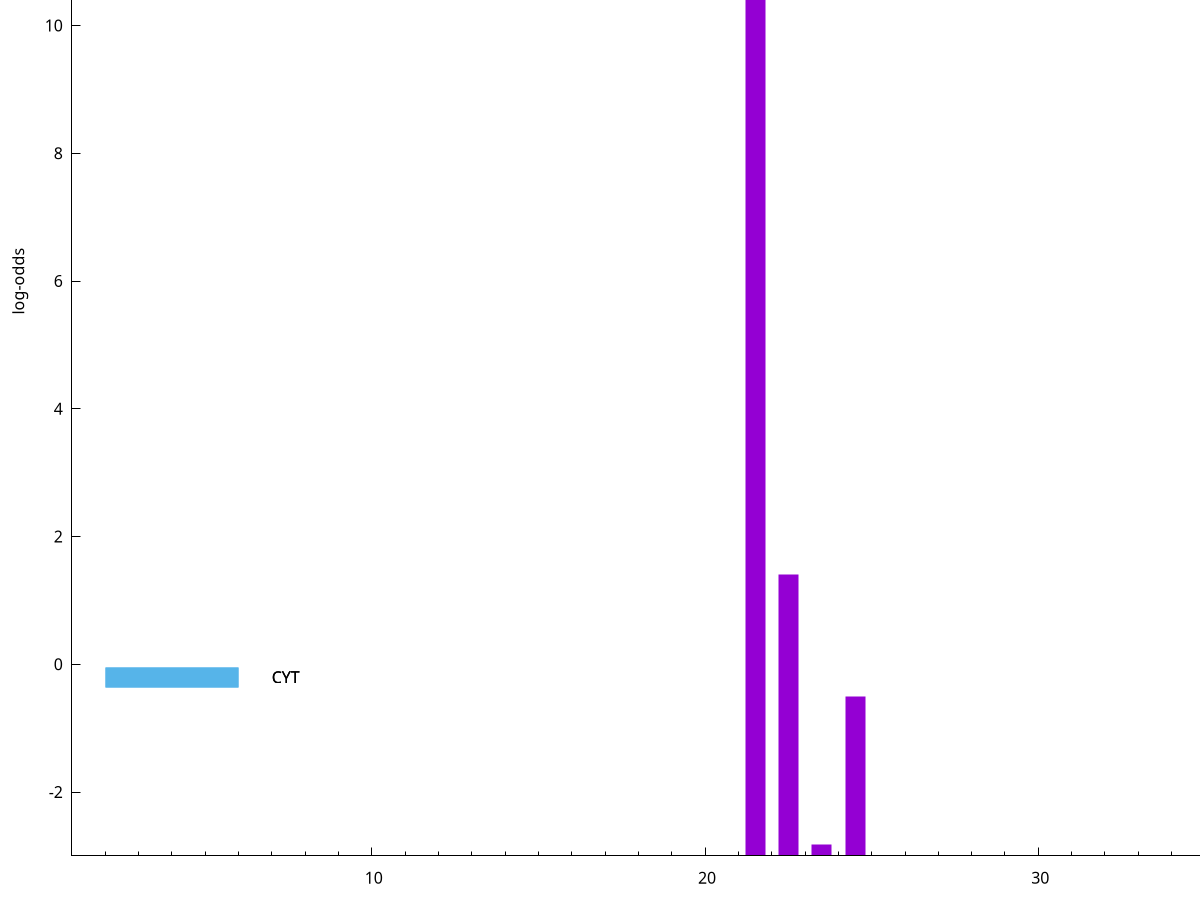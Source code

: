 set title "LipoP predictions for SRR3987126.gff"
set size 2., 1.4
set xrange [1:70] 
set mxtics 10
set yrange [-3:15]
set y2range [0:18]
set ylabel "log-odds"
set term postscript eps color solid "Helvetica" 30
set output "SRR3987126.gff61.eps"
set arrow from 2,10.7929 to 6,10.7929 nohead lt 1 lw 20
set label "SpI" at 7,10.7929
set arrow from 2,-0.200913 to 6,-0.200913 nohead lt 3 lw 20
set label "CYT" at 7,-0.200913
set arrow from 2,-0.200913 to 6,-0.200913 nohead lt 3 lw 20
set label "CYT" at 7,-0.200913
set arrow from 2,10.7929 to 6,10.7929 nohead lt 1 lw 20
set label "SpI" at 7,10.7929
# NOTE: The scores below are the log-odds scores with the threshold
# NOTE: subtracted (a hack to make gnuplot make the histogram all
# NOTE: look nice).
plot "-" axes x1y2 title "" with impulses lt 1 lw 20
21.500000 13.790000
22.500000 4.404240
24.500000 2.490316
23.500000 0.185900
e
exit
